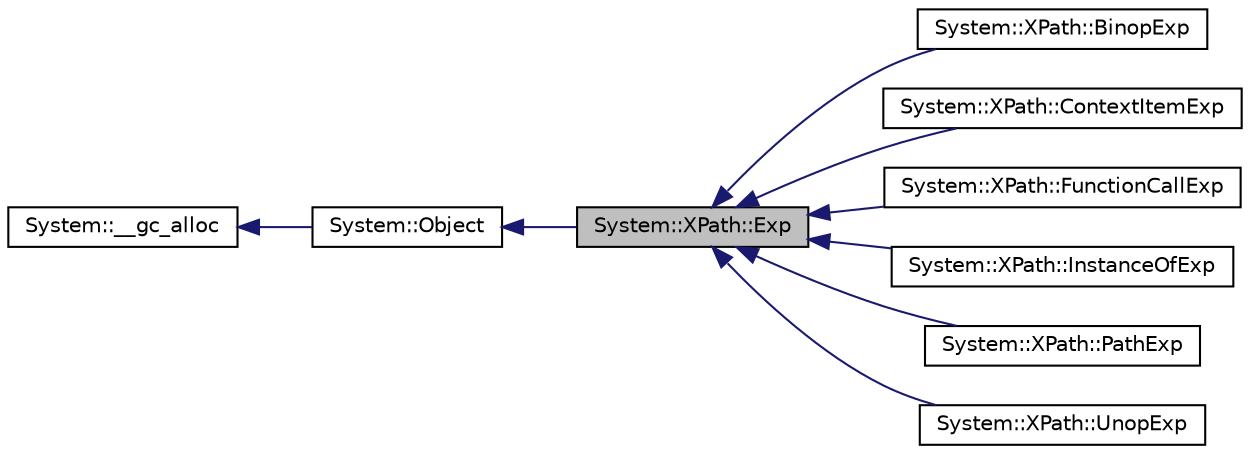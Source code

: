 digraph G
{
  edge [fontname="Helvetica",fontsize="10",labelfontname="Helvetica",labelfontsize="10"];
  node [fontname="Helvetica",fontsize="10",shape=record];
  rankdir="LR";
  Node1 [label="System::XPath::Exp",height=0.2,width=0.4,color="black", fillcolor="grey75", style="filled" fontcolor="black"];
  Node2 -> Node1 [dir="back",color="midnightblue",fontsize="10",style="solid",fontname="Helvetica"];
  Node2 [label="System::Object",height=0.2,width=0.4,color="black", fillcolor="white", style="filled",URL="$class_system_1_1_object.html"];
  Node3 -> Node2 [dir="back",color="midnightblue",fontsize="10",style="solid",fontname="Helvetica"];
  Node3 [label="System::__gc_alloc",height=0.2,width=0.4,color="black", fillcolor="white", style="filled",URL="$class_system_1_1____gc__alloc.html"];
  Node1 -> Node4 [dir="back",color="midnightblue",fontsize="10",style="solid",fontname="Helvetica"];
  Node4 [label="System::XPath::BinopExp",height=0.2,width=0.4,color="black", fillcolor="white", style="filled",URL="$class_system_1_1_x_path_1_1_binop_exp.html"];
  Node1 -> Node5 [dir="back",color="midnightblue",fontsize="10",style="solid",fontname="Helvetica"];
  Node5 [label="System::XPath::ContextItemExp",height=0.2,width=0.4,color="black", fillcolor="white", style="filled",URL="$class_system_1_1_x_path_1_1_context_item_exp.html"];
  Node1 -> Node6 [dir="back",color="midnightblue",fontsize="10",style="solid",fontname="Helvetica"];
  Node6 [label="System::XPath::FunctionCallExp",height=0.2,width=0.4,color="black", fillcolor="white", style="filled",URL="$class_system_1_1_x_path_1_1_function_call_exp.html"];
  Node1 -> Node7 [dir="back",color="midnightblue",fontsize="10",style="solid",fontname="Helvetica"];
  Node7 [label="System::XPath::InstanceOfExp",height=0.2,width=0.4,color="black", fillcolor="white", style="filled",URL="$class_system_1_1_x_path_1_1_instance_of_exp.html"];
  Node1 -> Node8 [dir="back",color="midnightblue",fontsize="10",style="solid",fontname="Helvetica"];
  Node8 [label="System::XPath::PathExp",height=0.2,width=0.4,color="black", fillcolor="white", style="filled",URL="$class_system_1_1_x_path_1_1_path_exp.html"];
  Node1 -> Node9 [dir="back",color="midnightblue",fontsize="10",style="solid",fontname="Helvetica"];
  Node9 [label="System::XPath::UnopExp",height=0.2,width=0.4,color="black", fillcolor="white", style="filled",URL="$class_system_1_1_x_path_1_1_unop_exp.html"];
}
